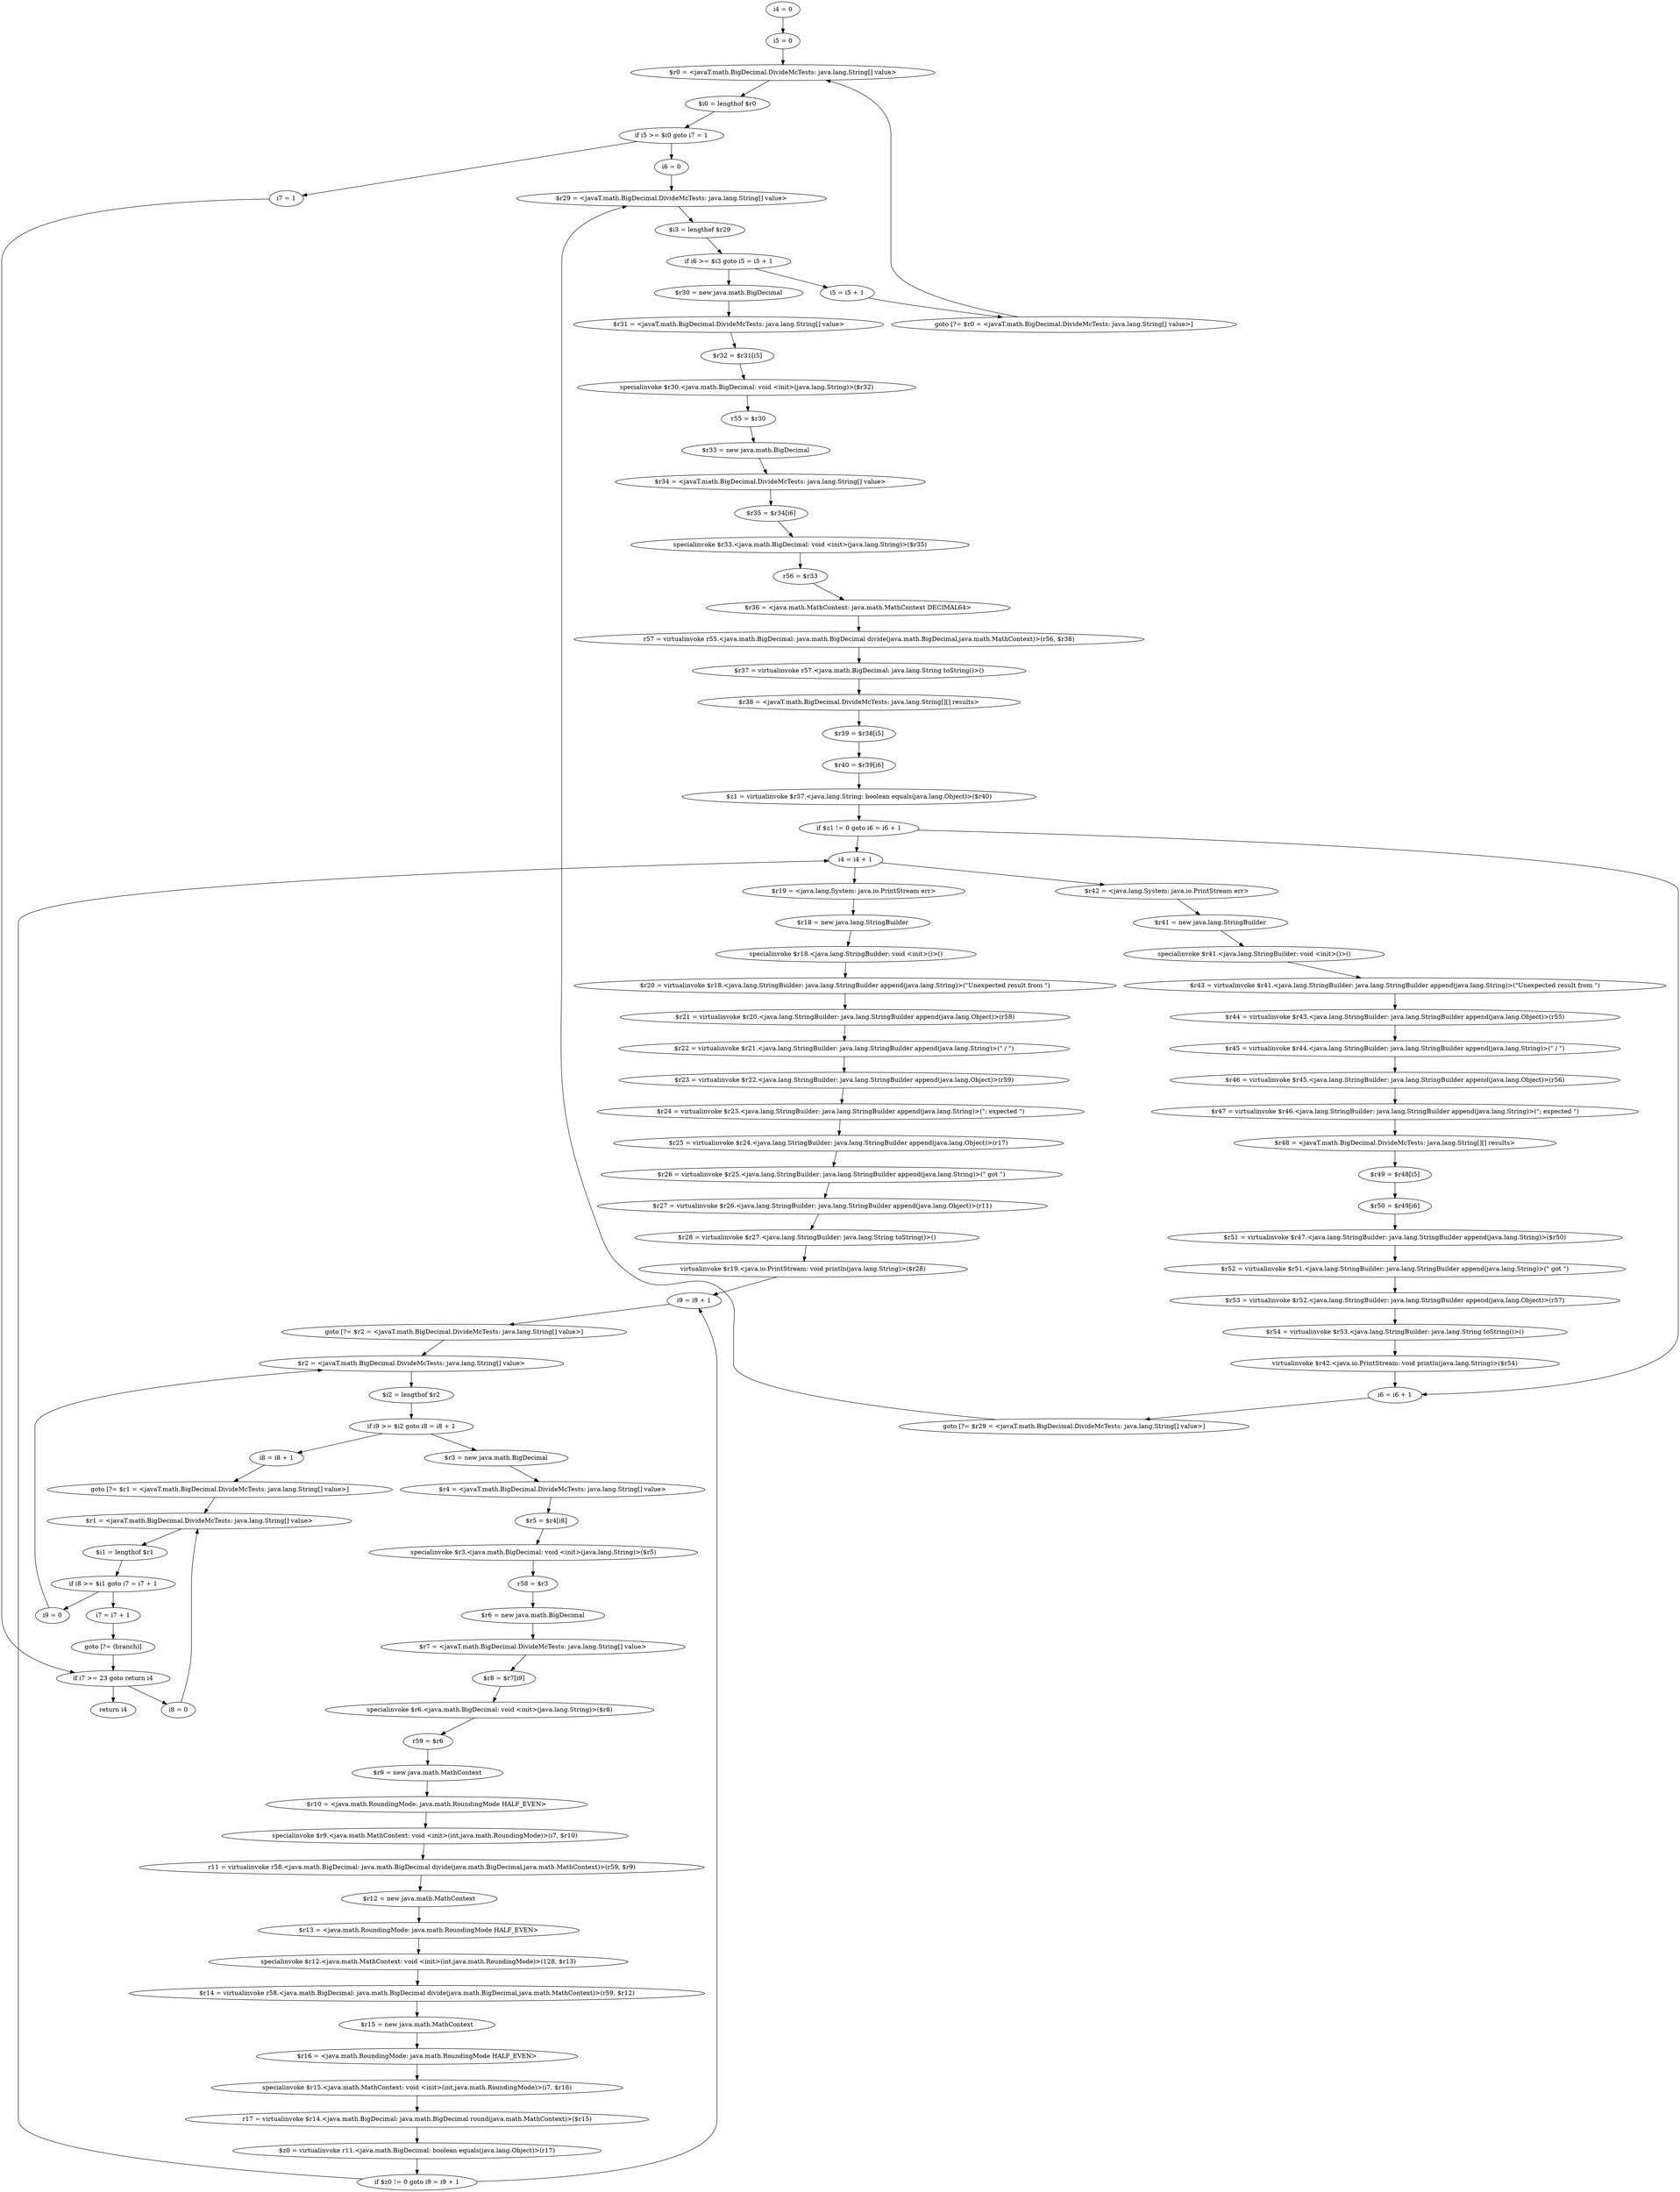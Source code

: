 digraph "unitGraph" {
    "i4 = 0"
    "i5 = 0"
    "$r0 = <javaT.math.BigDecimal.DivideMcTests: java.lang.String[] value>"
    "$i0 = lengthof $r0"
    "if i5 >= $i0 goto i7 = 1"
    "i6 = 0"
    "$r29 = <javaT.math.BigDecimal.DivideMcTests: java.lang.String[] value>"
    "$i3 = lengthof $r29"
    "if i6 >= $i3 goto i5 = i5 + 1"
    "$r30 = new java.math.BigDecimal"
    "$r31 = <javaT.math.BigDecimal.DivideMcTests: java.lang.String[] value>"
    "$r32 = $r31[i5]"
    "specialinvoke $r30.<java.math.BigDecimal: void <init>(java.lang.String)>($r32)"
    "r55 = $r30"
    "$r33 = new java.math.BigDecimal"
    "$r34 = <javaT.math.BigDecimal.DivideMcTests: java.lang.String[] value>"
    "$r35 = $r34[i6]"
    "specialinvoke $r33.<java.math.BigDecimal: void <init>(java.lang.String)>($r35)"
    "r56 = $r33"
    "$r36 = <java.math.MathContext: java.math.MathContext DECIMAL64>"
    "r57 = virtualinvoke r55.<java.math.BigDecimal: java.math.BigDecimal divide(java.math.BigDecimal,java.math.MathContext)>(r56, $r36)"
    "$r37 = virtualinvoke r57.<java.math.BigDecimal: java.lang.String toString()>()"
    "$r38 = <javaT.math.BigDecimal.DivideMcTests: java.lang.String[][] results>"
    "$r39 = $r38[i5]"
    "$r40 = $r39[i6]"
    "$z1 = virtualinvoke $r37.<java.lang.String: boolean equals(java.lang.Object)>($r40)"
    "if $z1 != 0 goto i6 = i6 + 1"
    "i4 = i4 + 1"
    "$r42 = <java.lang.System: java.io.PrintStream err>"
    "$r41 = new java.lang.StringBuilder"
    "specialinvoke $r41.<java.lang.StringBuilder: void <init>()>()"
    "$r43 = virtualinvoke $r41.<java.lang.StringBuilder: java.lang.StringBuilder append(java.lang.String)>(\"Unexpected result from \")"
    "$r44 = virtualinvoke $r43.<java.lang.StringBuilder: java.lang.StringBuilder append(java.lang.Object)>(r55)"
    "$r45 = virtualinvoke $r44.<java.lang.StringBuilder: java.lang.StringBuilder append(java.lang.String)>(\" / \")"
    "$r46 = virtualinvoke $r45.<java.lang.StringBuilder: java.lang.StringBuilder append(java.lang.Object)>(r56)"
    "$r47 = virtualinvoke $r46.<java.lang.StringBuilder: java.lang.StringBuilder append(java.lang.String)>(\"; expected \")"
    "$r48 = <javaT.math.BigDecimal.DivideMcTests: java.lang.String[][] results>"
    "$r49 = $r48[i5]"
    "$r50 = $r49[i6]"
    "$r51 = virtualinvoke $r47.<java.lang.StringBuilder: java.lang.StringBuilder append(java.lang.String)>($r50)"
    "$r52 = virtualinvoke $r51.<java.lang.StringBuilder: java.lang.StringBuilder append(java.lang.String)>(\" got \")"
    "$r53 = virtualinvoke $r52.<java.lang.StringBuilder: java.lang.StringBuilder append(java.lang.Object)>(r57)"
    "$r54 = virtualinvoke $r53.<java.lang.StringBuilder: java.lang.String toString()>()"
    "virtualinvoke $r42.<java.io.PrintStream: void println(java.lang.String)>($r54)"
    "i6 = i6 + 1"
    "goto [?= $r29 = <javaT.math.BigDecimal.DivideMcTests: java.lang.String[] value>]"
    "i5 = i5 + 1"
    "goto [?= $r0 = <javaT.math.BigDecimal.DivideMcTests: java.lang.String[] value>]"
    "i7 = 1"
    "if i7 >= 23 goto return i4"
    "i8 = 0"
    "$r1 = <javaT.math.BigDecimal.DivideMcTests: java.lang.String[] value>"
    "$i1 = lengthof $r1"
    "if i8 >= $i1 goto i7 = i7 + 1"
    "i9 = 0"
    "$r2 = <javaT.math.BigDecimal.DivideMcTests: java.lang.String[] value>"
    "$i2 = lengthof $r2"
    "if i9 >= $i2 goto i8 = i8 + 1"
    "$r3 = new java.math.BigDecimal"
    "$r4 = <javaT.math.BigDecimal.DivideMcTests: java.lang.String[] value>"
    "$r5 = $r4[i8]"
    "specialinvoke $r3.<java.math.BigDecimal: void <init>(java.lang.String)>($r5)"
    "r58 = $r3"
    "$r6 = new java.math.BigDecimal"
    "$r7 = <javaT.math.BigDecimal.DivideMcTests: java.lang.String[] value>"
    "$r8 = $r7[i9]"
    "specialinvoke $r6.<java.math.BigDecimal: void <init>(java.lang.String)>($r8)"
    "r59 = $r6"
    "$r9 = new java.math.MathContext"
    "$r10 = <java.math.RoundingMode: java.math.RoundingMode HALF_EVEN>"
    "specialinvoke $r9.<java.math.MathContext: void <init>(int,java.math.RoundingMode)>(i7, $r10)"
    "r11 = virtualinvoke r58.<java.math.BigDecimal: java.math.BigDecimal divide(java.math.BigDecimal,java.math.MathContext)>(r59, $r9)"
    "$r12 = new java.math.MathContext"
    "$r13 = <java.math.RoundingMode: java.math.RoundingMode HALF_EVEN>"
    "specialinvoke $r12.<java.math.MathContext: void <init>(int,java.math.RoundingMode)>(128, $r13)"
    "$r14 = virtualinvoke r58.<java.math.BigDecimal: java.math.BigDecimal divide(java.math.BigDecimal,java.math.MathContext)>(r59, $r12)"
    "$r15 = new java.math.MathContext"
    "$r16 = <java.math.RoundingMode: java.math.RoundingMode HALF_EVEN>"
    "specialinvoke $r15.<java.math.MathContext: void <init>(int,java.math.RoundingMode)>(i7, $r16)"
    "r17 = virtualinvoke $r14.<java.math.BigDecimal: java.math.BigDecimal round(java.math.MathContext)>($r15)"
    "$z0 = virtualinvoke r11.<java.math.BigDecimal: boolean equals(java.lang.Object)>(r17)"
    "if $z0 != 0 goto i9 = i9 + 1"
    "$r19 = <java.lang.System: java.io.PrintStream err>"
    "$r18 = new java.lang.StringBuilder"
    "specialinvoke $r18.<java.lang.StringBuilder: void <init>()>()"
    "$r20 = virtualinvoke $r18.<java.lang.StringBuilder: java.lang.StringBuilder append(java.lang.String)>(\"Unexpected result from \")"
    "$r21 = virtualinvoke $r20.<java.lang.StringBuilder: java.lang.StringBuilder append(java.lang.Object)>(r58)"
    "$r22 = virtualinvoke $r21.<java.lang.StringBuilder: java.lang.StringBuilder append(java.lang.String)>(\" / \")"
    "$r23 = virtualinvoke $r22.<java.lang.StringBuilder: java.lang.StringBuilder append(java.lang.Object)>(r59)"
    "$r24 = virtualinvoke $r23.<java.lang.StringBuilder: java.lang.StringBuilder append(java.lang.String)>(\"; expected \")"
    "$r25 = virtualinvoke $r24.<java.lang.StringBuilder: java.lang.StringBuilder append(java.lang.Object)>(r17)"
    "$r26 = virtualinvoke $r25.<java.lang.StringBuilder: java.lang.StringBuilder append(java.lang.String)>(\" got \")"
    "$r27 = virtualinvoke $r26.<java.lang.StringBuilder: java.lang.StringBuilder append(java.lang.Object)>(r11)"
    "$r28 = virtualinvoke $r27.<java.lang.StringBuilder: java.lang.String toString()>()"
    "virtualinvoke $r19.<java.io.PrintStream: void println(java.lang.String)>($r28)"
    "i9 = i9 + 1"
    "goto [?= $r2 = <javaT.math.BigDecimal.DivideMcTests: java.lang.String[] value>]"
    "i8 = i8 + 1"
    "goto [?= $r1 = <javaT.math.BigDecimal.DivideMcTests: java.lang.String[] value>]"
    "i7 = i7 + 1"
    "goto [?= (branch)]"
    "return i4"
    "i4 = 0"->"i5 = 0";
    "i5 = 0"->"$r0 = <javaT.math.BigDecimal.DivideMcTests: java.lang.String[] value>";
    "$r0 = <javaT.math.BigDecimal.DivideMcTests: java.lang.String[] value>"->"$i0 = lengthof $r0";
    "$i0 = lengthof $r0"->"if i5 >= $i0 goto i7 = 1";
    "if i5 >= $i0 goto i7 = 1"->"i6 = 0";
    "if i5 >= $i0 goto i7 = 1"->"i7 = 1";
    "i6 = 0"->"$r29 = <javaT.math.BigDecimal.DivideMcTests: java.lang.String[] value>";
    "$r29 = <javaT.math.BigDecimal.DivideMcTests: java.lang.String[] value>"->"$i3 = lengthof $r29";
    "$i3 = lengthof $r29"->"if i6 >= $i3 goto i5 = i5 + 1";
    "if i6 >= $i3 goto i5 = i5 + 1"->"$r30 = new java.math.BigDecimal";
    "if i6 >= $i3 goto i5 = i5 + 1"->"i5 = i5 + 1";
    "$r30 = new java.math.BigDecimal"->"$r31 = <javaT.math.BigDecimal.DivideMcTests: java.lang.String[] value>";
    "$r31 = <javaT.math.BigDecimal.DivideMcTests: java.lang.String[] value>"->"$r32 = $r31[i5]";
    "$r32 = $r31[i5]"->"specialinvoke $r30.<java.math.BigDecimal: void <init>(java.lang.String)>($r32)";
    "specialinvoke $r30.<java.math.BigDecimal: void <init>(java.lang.String)>($r32)"->"r55 = $r30";
    "r55 = $r30"->"$r33 = new java.math.BigDecimal";
    "$r33 = new java.math.BigDecimal"->"$r34 = <javaT.math.BigDecimal.DivideMcTests: java.lang.String[] value>";
    "$r34 = <javaT.math.BigDecimal.DivideMcTests: java.lang.String[] value>"->"$r35 = $r34[i6]";
    "$r35 = $r34[i6]"->"specialinvoke $r33.<java.math.BigDecimal: void <init>(java.lang.String)>($r35)";
    "specialinvoke $r33.<java.math.BigDecimal: void <init>(java.lang.String)>($r35)"->"r56 = $r33";
    "r56 = $r33"->"$r36 = <java.math.MathContext: java.math.MathContext DECIMAL64>";
    "$r36 = <java.math.MathContext: java.math.MathContext DECIMAL64>"->"r57 = virtualinvoke r55.<java.math.BigDecimal: java.math.BigDecimal divide(java.math.BigDecimal,java.math.MathContext)>(r56, $r36)";
    "r57 = virtualinvoke r55.<java.math.BigDecimal: java.math.BigDecimal divide(java.math.BigDecimal,java.math.MathContext)>(r56, $r36)"->"$r37 = virtualinvoke r57.<java.math.BigDecimal: java.lang.String toString()>()";
    "$r37 = virtualinvoke r57.<java.math.BigDecimal: java.lang.String toString()>()"->"$r38 = <javaT.math.BigDecimal.DivideMcTests: java.lang.String[][] results>";
    "$r38 = <javaT.math.BigDecimal.DivideMcTests: java.lang.String[][] results>"->"$r39 = $r38[i5]";
    "$r39 = $r38[i5]"->"$r40 = $r39[i6]";
    "$r40 = $r39[i6]"->"$z1 = virtualinvoke $r37.<java.lang.String: boolean equals(java.lang.Object)>($r40)";
    "$z1 = virtualinvoke $r37.<java.lang.String: boolean equals(java.lang.Object)>($r40)"->"if $z1 != 0 goto i6 = i6 + 1";
    "if $z1 != 0 goto i6 = i6 + 1"->"i4 = i4 + 1";
    "if $z1 != 0 goto i6 = i6 + 1"->"i6 = i6 + 1";
    "i4 = i4 + 1"->"$r42 = <java.lang.System: java.io.PrintStream err>";
    "$r42 = <java.lang.System: java.io.PrintStream err>"->"$r41 = new java.lang.StringBuilder";
    "$r41 = new java.lang.StringBuilder"->"specialinvoke $r41.<java.lang.StringBuilder: void <init>()>()";
    "specialinvoke $r41.<java.lang.StringBuilder: void <init>()>()"->"$r43 = virtualinvoke $r41.<java.lang.StringBuilder: java.lang.StringBuilder append(java.lang.String)>(\"Unexpected result from \")";
    "$r43 = virtualinvoke $r41.<java.lang.StringBuilder: java.lang.StringBuilder append(java.lang.String)>(\"Unexpected result from \")"->"$r44 = virtualinvoke $r43.<java.lang.StringBuilder: java.lang.StringBuilder append(java.lang.Object)>(r55)";
    "$r44 = virtualinvoke $r43.<java.lang.StringBuilder: java.lang.StringBuilder append(java.lang.Object)>(r55)"->"$r45 = virtualinvoke $r44.<java.lang.StringBuilder: java.lang.StringBuilder append(java.lang.String)>(\" / \")";
    "$r45 = virtualinvoke $r44.<java.lang.StringBuilder: java.lang.StringBuilder append(java.lang.String)>(\" / \")"->"$r46 = virtualinvoke $r45.<java.lang.StringBuilder: java.lang.StringBuilder append(java.lang.Object)>(r56)";
    "$r46 = virtualinvoke $r45.<java.lang.StringBuilder: java.lang.StringBuilder append(java.lang.Object)>(r56)"->"$r47 = virtualinvoke $r46.<java.lang.StringBuilder: java.lang.StringBuilder append(java.lang.String)>(\"; expected \")";
    "$r47 = virtualinvoke $r46.<java.lang.StringBuilder: java.lang.StringBuilder append(java.lang.String)>(\"; expected \")"->"$r48 = <javaT.math.BigDecimal.DivideMcTests: java.lang.String[][] results>";
    "$r48 = <javaT.math.BigDecimal.DivideMcTests: java.lang.String[][] results>"->"$r49 = $r48[i5]";
    "$r49 = $r48[i5]"->"$r50 = $r49[i6]";
    "$r50 = $r49[i6]"->"$r51 = virtualinvoke $r47.<java.lang.StringBuilder: java.lang.StringBuilder append(java.lang.String)>($r50)";
    "$r51 = virtualinvoke $r47.<java.lang.StringBuilder: java.lang.StringBuilder append(java.lang.String)>($r50)"->"$r52 = virtualinvoke $r51.<java.lang.StringBuilder: java.lang.StringBuilder append(java.lang.String)>(\" got \")";
    "$r52 = virtualinvoke $r51.<java.lang.StringBuilder: java.lang.StringBuilder append(java.lang.String)>(\" got \")"->"$r53 = virtualinvoke $r52.<java.lang.StringBuilder: java.lang.StringBuilder append(java.lang.Object)>(r57)";
    "$r53 = virtualinvoke $r52.<java.lang.StringBuilder: java.lang.StringBuilder append(java.lang.Object)>(r57)"->"$r54 = virtualinvoke $r53.<java.lang.StringBuilder: java.lang.String toString()>()";
    "$r54 = virtualinvoke $r53.<java.lang.StringBuilder: java.lang.String toString()>()"->"virtualinvoke $r42.<java.io.PrintStream: void println(java.lang.String)>($r54)";
    "virtualinvoke $r42.<java.io.PrintStream: void println(java.lang.String)>($r54)"->"i6 = i6 + 1";
    "i6 = i6 + 1"->"goto [?= $r29 = <javaT.math.BigDecimal.DivideMcTests: java.lang.String[] value>]";
    "goto [?= $r29 = <javaT.math.BigDecimal.DivideMcTests: java.lang.String[] value>]"->"$r29 = <javaT.math.BigDecimal.DivideMcTests: java.lang.String[] value>";
    "i5 = i5 + 1"->"goto [?= $r0 = <javaT.math.BigDecimal.DivideMcTests: java.lang.String[] value>]";
    "goto [?= $r0 = <javaT.math.BigDecimal.DivideMcTests: java.lang.String[] value>]"->"$r0 = <javaT.math.BigDecimal.DivideMcTests: java.lang.String[] value>";
    "i7 = 1"->"if i7 >= 23 goto return i4";
    "if i7 >= 23 goto return i4"->"i8 = 0";
    "if i7 >= 23 goto return i4"->"return i4";
    "i8 = 0"->"$r1 = <javaT.math.BigDecimal.DivideMcTests: java.lang.String[] value>";
    "$r1 = <javaT.math.BigDecimal.DivideMcTests: java.lang.String[] value>"->"$i1 = lengthof $r1";
    "$i1 = lengthof $r1"->"if i8 >= $i1 goto i7 = i7 + 1";
    "if i8 >= $i1 goto i7 = i7 + 1"->"i9 = 0";
    "if i8 >= $i1 goto i7 = i7 + 1"->"i7 = i7 + 1";
    "i9 = 0"->"$r2 = <javaT.math.BigDecimal.DivideMcTests: java.lang.String[] value>";
    "$r2 = <javaT.math.BigDecimal.DivideMcTests: java.lang.String[] value>"->"$i2 = lengthof $r2";
    "$i2 = lengthof $r2"->"if i9 >= $i2 goto i8 = i8 + 1";
    "if i9 >= $i2 goto i8 = i8 + 1"->"$r3 = new java.math.BigDecimal";
    "if i9 >= $i2 goto i8 = i8 + 1"->"i8 = i8 + 1";
    "$r3 = new java.math.BigDecimal"->"$r4 = <javaT.math.BigDecimal.DivideMcTests: java.lang.String[] value>";
    "$r4 = <javaT.math.BigDecimal.DivideMcTests: java.lang.String[] value>"->"$r5 = $r4[i8]";
    "$r5 = $r4[i8]"->"specialinvoke $r3.<java.math.BigDecimal: void <init>(java.lang.String)>($r5)";
    "specialinvoke $r3.<java.math.BigDecimal: void <init>(java.lang.String)>($r5)"->"r58 = $r3";
    "r58 = $r3"->"$r6 = new java.math.BigDecimal";
    "$r6 = new java.math.BigDecimal"->"$r7 = <javaT.math.BigDecimal.DivideMcTests: java.lang.String[] value>";
    "$r7 = <javaT.math.BigDecimal.DivideMcTests: java.lang.String[] value>"->"$r8 = $r7[i9]";
    "$r8 = $r7[i9]"->"specialinvoke $r6.<java.math.BigDecimal: void <init>(java.lang.String)>($r8)";
    "specialinvoke $r6.<java.math.BigDecimal: void <init>(java.lang.String)>($r8)"->"r59 = $r6";
    "r59 = $r6"->"$r9 = new java.math.MathContext";
    "$r9 = new java.math.MathContext"->"$r10 = <java.math.RoundingMode: java.math.RoundingMode HALF_EVEN>";
    "$r10 = <java.math.RoundingMode: java.math.RoundingMode HALF_EVEN>"->"specialinvoke $r9.<java.math.MathContext: void <init>(int,java.math.RoundingMode)>(i7, $r10)";
    "specialinvoke $r9.<java.math.MathContext: void <init>(int,java.math.RoundingMode)>(i7, $r10)"->"r11 = virtualinvoke r58.<java.math.BigDecimal: java.math.BigDecimal divide(java.math.BigDecimal,java.math.MathContext)>(r59, $r9)";
    "r11 = virtualinvoke r58.<java.math.BigDecimal: java.math.BigDecimal divide(java.math.BigDecimal,java.math.MathContext)>(r59, $r9)"->"$r12 = new java.math.MathContext";
    "$r12 = new java.math.MathContext"->"$r13 = <java.math.RoundingMode: java.math.RoundingMode HALF_EVEN>";
    "$r13 = <java.math.RoundingMode: java.math.RoundingMode HALF_EVEN>"->"specialinvoke $r12.<java.math.MathContext: void <init>(int,java.math.RoundingMode)>(128, $r13)";
    "specialinvoke $r12.<java.math.MathContext: void <init>(int,java.math.RoundingMode)>(128, $r13)"->"$r14 = virtualinvoke r58.<java.math.BigDecimal: java.math.BigDecimal divide(java.math.BigDecimal,java.math.MathContext)>(r59, $r12)";
    "$r14 = virtualinvoke r58.<java.math.BigDecimal: java.math.BigDecimal divide(java.math.BigDecimal,java.math.MathContext)>(r59, $r12)"->"$r15 = new java.math.MathContext";
    "$r15 = new java.math.MathContext"->"$r16 = <java.math.RoundingMode: java.math.RoundingMode HALF_EVEN>";
    "$r16 = <java.math.RoundingMode: java.math.RoundingMode HALF_EVEN>"->"specialinvoke $r15.<java.math.MathContext: void <init>(int,java.math.RoundingMode)>(i7, $r16)";
    "specialinvoke $r15.<java.math.MathContext: void <init>(int,java.math.RoundingMode)>(i7, $r16)"->"r17 = virtualinvoke $r14.<java.math.BigDecimal: java.math.BigDecimal round(java.math.MathContext)>($r15)";
    "r17 = virtualinvoke $r14.<java.math.BigDecimal: java.math.BigDecimal round(java.math.MathContext)>($r15)"->"$z0 = virtualinvoke r11.<java.math.BigDecimal: boolean equals(java.lang.Object)>(r17)";
    "$z0 = virtualinvoke r11.<java.math.BigDecimal: boolean equals(java.lang.Object)>(r17)"->"if $z0 != 0 goto i9 = i9 + 1";
    "if $z0 != 0 goto i9 = i9 + 1"->"i4 = i4 + 1";
    "if $z0 != 0 goto i9 = i9 + 1"->"i9 = i9 + 1";
    "i4 = i4 + 1"->"$r19 = <java.lang.System: java.io.PrintStream err>";
    "$r19 = <java.lang.System: java.io.PrintStream err>"->"$r18 = new java.lang.StringBuilder";
    "$r18 = new java.lang.StringBuilder"->"specialinvoke $r18.<java.lang.StringBuilder: void <init>()>()";
    "specialinvoke $r18.<java.lang.StringBuilder: void <init>()>()"->"$r20 = virtualinvoke $r18.<java.lang.StringBuilder: java.lang.StringBuilder append(java.lang.String)>(\"Unexpected result from \")";
    "$r20 = virtualinvoke $r18.<java.lang.StringBuilder: java.lang.StringBuilder append(java.lang.String)>(\"Unexpected result from \")"->"$r21 = virtualinvoke $r20.<java.lang.StringBuilder: java.lang.StringBuilder append(java.lang.Object)>(r58)";
    "$r21 = virtualinvoke $r20.<java.lang.StringBuilder: java.lang.StringBuilder append(java.lang.Object)>(r58)"->"$r22 = virtualinvoke $r21.<java.lang.StringBuilder: java.lang.StringBuilder append(java.lang.String)>(\" / \")";
    "$r22 = virtualinvoke $r21.<java.lang.StringBuilder: java.lang.StringBuilder append(java.lang.String)>(\" / \")"->"$r23 = virtualinvoke $r22.<java.lang.StringBuilder: java.lang.StringBuilder append(java.lang.Object)>(r59)";
    "$r23 = virtualinvoke $r22.<java.lang.StringBuilder: java.lang.StringBuilder append(java.lang.Object)>(r59)"->"$r24 = virtualinvoke $r23.<java.lang.StringBuilder: java.lang.StringBuilder append(java.lang.String)>(\"; expected \")";
    "$r24 = virtualinvoke $r23.<java.lang.StringBuilder: java.lang.StringBuilder append(java.lang.String)>(\"; expected \")"->"$r25 = virtualinvoke $r24.<java.lang.StringBuilder: java.lang.StringBuilder append(java.lang.Object)>(r17)";
    "$r25 = virtualinvoke $r24.<java.lang.StringBuilder: java.lang.StringBuilder append(java.lang.Object)>(r17)"->"$r26 = virtualinvoke $r25.<java.lang.StringBuilder: java.lang.StringBuilder append(java.lang.String)>(\" got \")";
    "$r26 = virtualinvoke $r25.<java.lang.StringBuilder: java.lang.StringBuilder append(java.lang.String)>(\" got \")"->"$r27 = virtualinvoke $r26.<java.lang.StringBuilder: java.lang.StringBuilder append(java.lang.Object)>(r11)";
    "$r27 = virtualinvoke $r26.<java.lang.StringBuilder: java.lang.StringBuilder append(java.lang.Object)>(r11)"->"$r28 = virtualinvoke $r27.<java.lang.StringBuilder: java.lang.String toString()>()";
    "$r28 = virtualinvoke $r27.<java.lang.StringBuilder: java.lang.String toString()>()"->"virtualinvoke $r19.<java.io.PrintStream: void println(java.lang.String)>($r28)";
    "virtualinvoke $r19.<java.io.PrintStream: void println(java.lang.String)>($r28)"->"i9 = i9 + 1";
    "i9 = i9 + 1"->"goto [?= $r2 = <javaT.math.BigDecimal.DivideMcTests: java.lang.String[] value>]";
    "goto [?= $r2 = <javaT.math.BigDecimal.DivideMcTests: java.lang.String[] value>]"->"$r2 = <javaT.math.BigDecimal.DivideMcTests: java.lang.String[] value>";
    "i8 = i8 + 1"->"goto [?= $r1 = <javaT.math.BigDecimal.DivideMcTests: java.lang.String[] value>]";
    "goto [?= $r1 = <javaT.math.BigDecimal.DivideMcTests: java.lang.String[] value>]"->"$r1 = <javaT.math.BigDecimal.DivideMcTests: java.lang.String[] value>";
    "i7 = i7 + 1"->"goto [?= (branch)]";
    "goto [?= (branch)]"->"if i7 >= 23 goto return i4";
}
